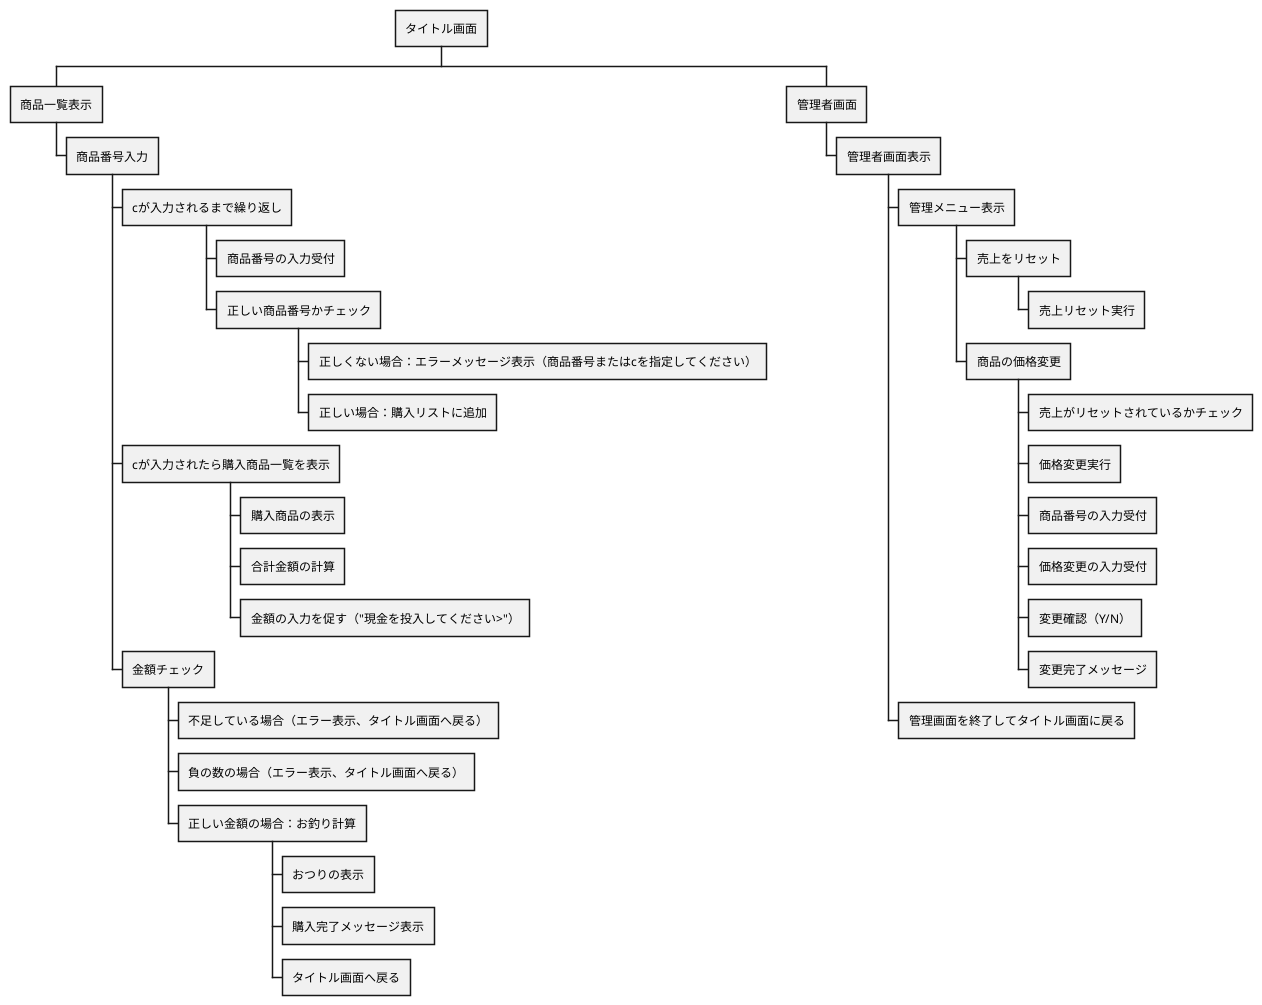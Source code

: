 @startwbs
* タイトル画面
** 商品一覧表示
*** 商品番号入力
**** cが入力されるまで繰り返し
***** 商品番号の入力受付
***** 正しい商品番号かチェック
****** 正しくない場合：エラーメッセージ表示（商品番号またはcを指定してください）
****** 正しい場合：購入リストに追加
**** cが入力されたら購入商品一覧を表示
***** 購入商品の表示
***** 合計金額の計算
***** 金額の入力を促す（"現金を投入してください>"）
**** 金額チェック
***** 不足している場合（エラー表示、タイトル画面へ戻る）
***** 負の数の場合（エラー表示、タイトル画面へ戻る）
***** 正しい金額の場合：お釣り計算
****** おつりの表示
****** 購入完了メッセージ表示
****** タイトル画面へ戻る
** 管理者画面
*** 管理者画面表示
**** 管理メニュー表示
***** 売上をリセット
****** 売上リセット実行
***** 商品の価格変更
****** 売上がリセットされているかチェック
****** 価格変更実行
****** 商品番号の入力受付
****** 価格変更の入力受付
****** 変更確認（Y/N）
****** 変更完了メッセージ
**** 管理画面を終了してタイトル画面に戻る
@endwbs
